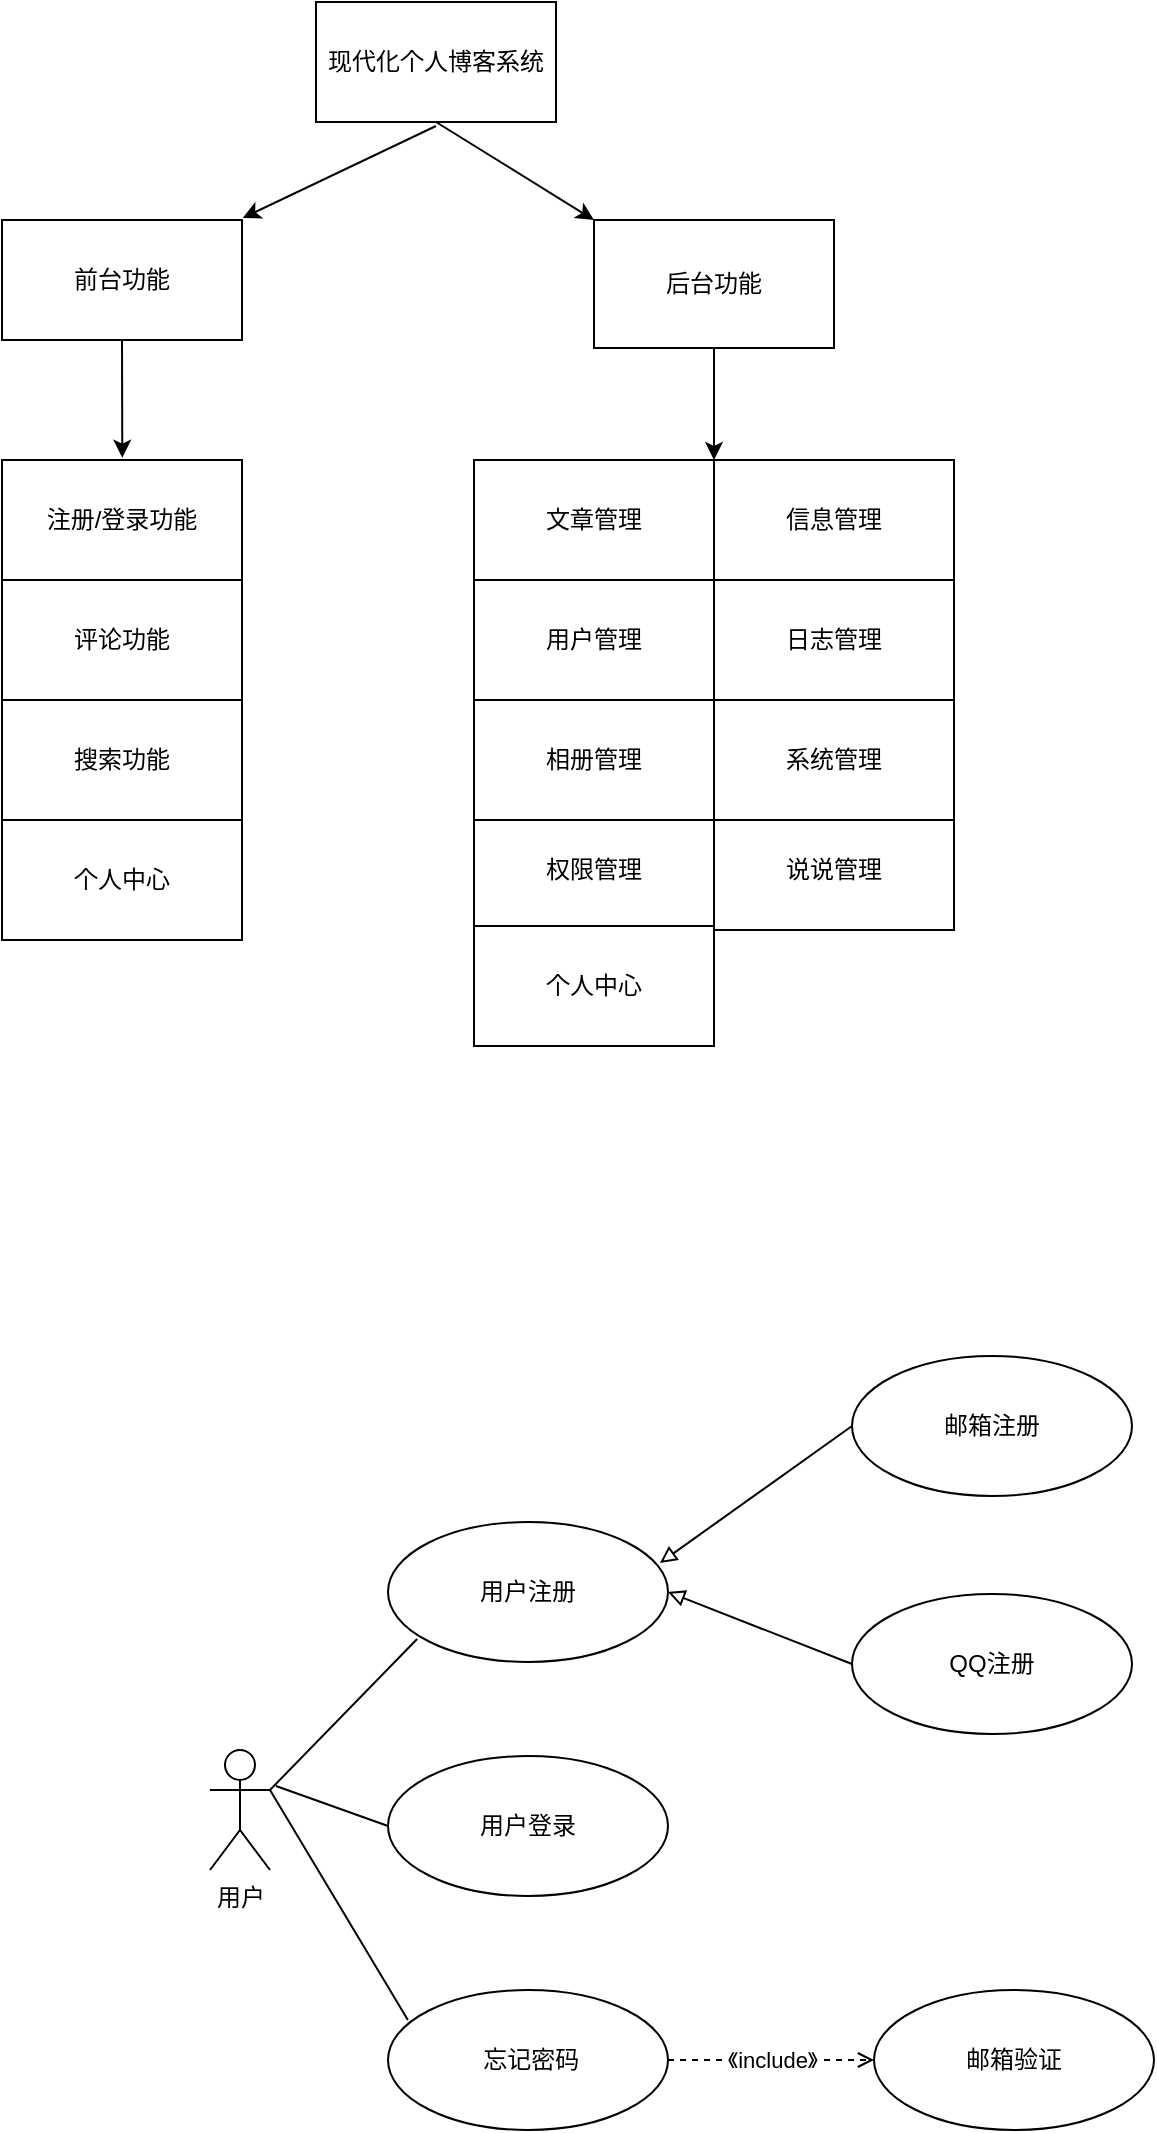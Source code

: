 <mxfile version="20.8.16" type="github">
  <diagram name="第 1 页" id="tcAbBRKtCdk9tv5Sla7W">
    <mxGraphModel dx="1334" dy="504" grid="0" gridSize="10" guides="1" tooltips="1" connect="1" arrows="1" fold="1" page="0" pageScale="1" pageWidth="827" pageHeight="1169" math="0" shadow="0">
      <root>
        <mxCell id="0" />
        <mxCell id="1" parent="0" />
        <mxCell id="XHuG99Wfo-pQkB8bLvte-31" style="rounded=0;orthogonalLoop=1;jettySize=auto;html=1;startArrow=none;startFill=0;" edge="1" parent="1">
          <mxGeometry relative="1" as="geometry">
            <mxPoint x="73.35" y="324.0" as="targetPoint" />
            <mxPoint x="170" y="278" as="sourcePoint" />
          </mxGeometry>
        </mxCell>
        <mxCell id="XHuG99Wfo-pQkB8bLvte-33" style="rounded=0;orthogonalLoop=1;jettySize=auto;html=1;exitX=0.5;exitY=0;exitDx=0;exitDy=0;entryX=1;entryY=1;entryDx=0;entryDy=0;" edge="1" parent="1" source="XHuG99Wfo-pQkB8bLvte-1" target="XHuG99Wfo-pQkB8bLvte-17">
          <mxGeometry relative="1" as="geometry" />
        </mxCell>
        <mxCell id="XHuG99Wfo-pQkB8bLvte-1" value="现代化个人博客系统" style="rounded=0;whiteSpace=wrap;html=1;direction=west;" vertex="1" parent="1">
          <mxGeometry x="110" y="216" width="120" height="60" as="geometry" />
        </mxCell>
        <mxCell id="XHuG99Wfo-pQkB8bLvte-4" value="评论功能" style="rounded=0;whiteSpace=wrap;html=1;" vertex="1" parent="1">
          <mxGeometry x="-47" y="505" width="120" height="60" as="geometry" />
        </mxCell>
        <mxCell id="XHuG99Wfo-pQkB8bLvte-5" value="文章管理" style="rounded=0;whiteSpace=wrap;html=1;flipH=1;flipV=0;" vertex="1" parent="1">
          <mxGeometry x="189" y="445" width="120" height="60" as="geometry" />
        </mxCell>
        <mxCell id="XHuG99Wfo-pQkB8bLvte-6" value="信息管理" style="rounded=0;whiteSpace=wrap;html=1;flipH=1;flipV=0;" vertex="1" parent="1">
          <mxGeometry x="309" y="445" width="120" height="60" as="geometry" />
        </mxCell>
        <mxCell id="XHuG99Wfo-pQkB8bLvte-7" value="说说管理" style="rounded=0;whiteSpace=wrap;html=1;flipH=1;flipV=0;" vertex="1" parent="1">
          <mxGeometry x="309" y="620" width="120" height="60" as="geometry" />
        </mxCell>
        <mxCell id="XHuG99Wfo-pQkB8bLvte-9" value="用户管理" style="rounded=0;whiteSpace=wrap;html=1;flipH=1;flipV=0;" vertex="1" parent="1">
          <mxGeometry x="189" y="505" width="120" height="60" as="geometry" />
        </mxCell>
        <mxCell id="XHuG99Wfo-pQkB8bLvte-10" value="日志管理" style="rounded=0;whiteSpace=wrap;html=1;flipH=1;flipV=0;" vertex="1" parent="1">
          <mxGeometry x="309" y="505" width="120" height="60" as="geometry" />
        </mxCell>
        <mxCell id="XHuG99Wfo-pQkB8bLvte-11" value="权限管理" style="rounded=0;whiteSpace=wrap;html=1;flipH=1;flipV=0;" vertex="1" parent="1">
          <mxGeometry x="189" y="620" width="120" height="60" as="geometry" />
        </mxCell>
        <mxCell id="XHuG99Wfo-pQkB8bLvte-13" value="相册管理" style="rounded=0;whiteSpace=wrap;html=1;flipH=1;flipV=0;" vertex="1" parent="1">
          <mxGeometry x="189" y="565" width="120" height="60" as="geometry" />
        </mxCell>
        <mxCell id="XHuG99Wfo-pQkB8bLvte-14" value="系统管理" style="rounded=0;whiteSpace=wrap;html=1;flipH=1;flipV=0;" vertex="1" parent="1">
          <mxGeometry x="309" y="565" width="120" height="60" as="geometry" />
        </mxCell>
        <mxCell id="XHuG99Wfo-pQkB8bLvte-15" value="搜索功能" style="rounded=0;whiteSpace=wrap;html=1;" vertex="1" parent="1">
          <mxGeometry x="-47" y="565" width="120" height="60" as="geometry" />
        </mxCell>
        <mxCell id="XHuG99Wfo-pQkB8bLvte-34" style="edgeStyle=none;rounded=0;orthogonalLoop=1;jettySize=auto;html=1;exitX=0.5;exitY=0;exitDx=0;exitDy=0;startArrow=none;startFill=0;" edge="1" parent="1" source="XHuG99Wfo-pQkB8bLvte-16">
          <mxGeometry relative="1" as="geometry">
            <mxPoint x="13.143" y="443.857" as="targetPoint" />
          </mxGeometry>
        </mxCell>
        <mxCell id="XHuG99Wfo-pQkB8bLvte-16" value="前台功能" style="rounded=0;whiteSpace=wrap;html=1;direction=west;" vertex="1" parent="1">
          <mxGeometry x="-47" y="325" width="120" height="60" as="geometry" />
        </mxCell>
        <mxCell id="XHuG99Wfo-pQkB8bLvte-35" style="edgeStyle=none;rounded=0;orthogonalLoop=1;jettySize=auto;html=1;entryX=0;entryY=0;entryDx=0;entryDy=0;startArrow=none;startFill=0;" edge="1" parent="1" source="XHuG99Wfo-pQkB8bLvte-17" target="XHuG99Wfo-pQkB8bLvte-6">
          <mxGeometry relative="1" as="geometry" />
        </mxCell>
        <mxCell id="XHuG99Wfo-pQkB8bLvte-17" value="后台功能" style="rounded=0;whiteSpace=wrap;html=1;direction=west;" vertex="1" parent="1">
          <mxGeometry x="249" y="325" width="120" height="64" as="geometry" />
        </mxCell>
        <mxCell id="XHuG99Wfo-pQkB8bLvte-26" value="注册/登录功能" style="rounded=0;whiteSpace=wrap;html=1;" vertex="1" parent="1">
          <mxGeometry x="-47" y="445" width="120" height="60" as="geometry" />
        </mxCell>
        <mxCell id="XHuG99Wfo-pQkB8bLvte-36" value="个人中心" style="rounded=0;whiteSpace=wrap;html=1;" vertex="1" parent="1">
          <mxGeometry x="189" y="678" width="120" height="60" as="geometry" />
        </mxCell>
        <mxCell id="XHuG99Wfo-pQkB8bLvte-45" style="edgeStyle=none;rounded=0;orthogonalLoop=1;jettySize=auto;html=1;exitX=1;exitY=0.333;exitDx=0;exitDy=0;exitPerimeter=0;entryX=0.104;entryY=0.836;entryDx=0;entryDy=0;entryPerimeter=0;startArrow=none;startFill=0;strokeColor=default;endArrow=none;endFill=0;" edge="1" parent="1" source="XHuG99Wfo-pQkB8bLvte-38" target="XHuG99Wfo-pQkB8bLvte-39">
          <mxGeometry relative="1" as="geometry" />
        </mxCell>
        <mxCell id="XHuG99Wfo-pQkB8bLvte-46" style="edgeStyle=none;rounded=0;orthogonalLoop=1;jettySize=auto;html=1;entryX=0;entryY=0.5;entryDx=0;entryDy=0;strokeColor=default;startArrow=none;startFill=0;endArrow=none;endFill=0;" edge="1" parent="1" target="XHuG99Wfo-pQkB8bLvte-40">
          <mxGeometry relative="1" as="geometry">
            <mxPoint x="90" y="1108" as="sourcePoint" />
          </mxGeometry>
        </mxCell>
        <mxCell id="XHuG99Wfo-pQkB8bLvte-47" style="edgeStyle=none;rounded=0;orthogonalLoop=1;jettySize=auto;html=1;exitX=1;exitY=0.333;exitDx=0;exitDy=0;exitPerimeter=0;entryX=0.071;entryY=0.214;entryDx=0;entryDy=0;entryPerimeter=0;strokeColor=default;startArrow=none;startFill=0;endArrow=none;endFill=0;" edge="1" parent="1" source="XHuG99Wfo-pQkB8bLvte-38" target="XHuG99Wfo-pQkB8bLvte-42">
          <mxGeometry relative="1" as="geometry" />
        </mxCell>
        <mxCell id="XHuG99Wfo-pQkB8bLvte-38" value="用户" style="shape=umlActor;verticalLabelPosition=bottom;verticalAlign=top;html=1;" vertex="1" parent="1">
          <mxGeometry x="57" y="1090" width="30" height="60" as="geometry" />
        </mxCell>
        <mxCell id="XHuG99Wfo-pQkB8bLvte-39" value="用户注册" style="ellipse;whiteSpace=wrap;html=1;" vertex="1" parent="1">
          <mxGeometry x="146" y="976" width="140" height="70" as="geometry" />
        </mxCell>
        <mxCell id="XHuG99Wfo-pQkB8bLvte-40" value="用户登录&lt;br&gt;" style="ellipse;whiteSpace=wrap;html=1;" vertex="1" parent="1">
          <mxGeometry x="146" y="1093" width="140" height="70" as="geometry" />
        </mxCell>
        <mxCell id="XHuG99Wfo-pQkB8bLvte-55" value="《include》" style="edgeStyle=none;rounded=0;orthogonalLoop=1;jettySize=auto;html=1;exitX=1;exitY=0.5;exitDx=0;exitDy=0;entryX=0;entryY=0.5;entryDx=0;entryDy=0;strokeColor=default;startArrow=none;startFill=0;endArrow=open;endFill=0;dashed=1;" edge="1" parent="1" source="XHuG99Wfo-pQkB8bLvte-42" target="XHuG99Wfo-pQkB8bLvte-50">
          <mxGeometry relative="1" as="geometry" />
        </mxCell>
        <mxCell id="XHuG99Wfo-pQkB8bLvte-42" value="&amp;nbsp;忘记密码" style="ellipse;whiteSpace=wrap;html=1;" vertex="1" parent="1">
          <mxGeometry x="146" y="1210" width="140" height="70" as="geometry" />
        </mxCell>
        <mxCell id="XHuG99Wfo-pQkB8bLvte-53" style="edgeStyle=none;rounded=0;orthogonalLoop=1;jettySize=auto;html=1;exitX=0;exitY=0.5;exitDx=0;exitDy=0;entryX=0.971;entryY=0.293;entryDx=0;entryDy=0;entryPerimeter=0;strokeColor=default;startArrow=none;startFill=0;endArrow=block;endFill=0;" edge="1" parent="1" source="XHuG99Wfo-pQkB8bLvte-48" target="XHuG99Wfo-pQkB8bLvte-39">
          <mxGeometry relative="1" as="geometry" />
        </mxCell>
        <mxCell id="XHuG99Wfo-pQkB8bLvte-48" value="邮箱注册" style="ellipse;whiteSpace=wrap;html=1;" vertex="1" parent="1">
          <mxGeometry x="378" y="893" width="140" height="70" as="geometry" />
        </mxCell>
        <mxCell id="XHuG99Wfo-pQkB8bLvte-54" style="edgeStyle=none;rounded=0;orthogonalLoop=1;jettySize=auto;html=1;exitX=0;exitY=0.5;exitDx=0;exitDy=0;entryX=1;entryY=0.5;entryDx=0;entryDy=0;strokeColor=default;startArrow=none;startFill=0;endArrow=block;endFill=0;" edge="1" parent="1" source="XHuG99Wfo-pQkB8bLvte-49" target="XHuG99Wfo-pQkB8bLvte-39">
          <mxGeometry relative="1" as="geometry" />
        </mxCell>
        <mxCell id="XHuG99Wfo-pQkB8bLvte-49" value="QQ注册" style="ellipse;whiteSpace=wrap;html=1;" vertex="1" parent="1">
          <mxGeometry x="378" y="1012" width="140" height="70" as="geometry" />
        </mxCell>
        <mxCell id="XHuG99Wfo-pQkB8bLvte-50" value="邮箱验证" style="ellipse;whiteSpace=wrap;html=1;" vertex="1" parent="1">
          <mxGeometry x="389" y="1210" width="140" height="70" as="geometry" />
        </mxCell>
        <mxCell id="XHuG99Wfo-pQkB8bLvte-56" value="个人中心" style="rounded=0;whiteSpace=wrap;html=1;" vertex="1" parent="1">
          <mxGeometry x="-47" y="625" width="120" height="60" as="geometry" />
        </mxCell>
      </root>
    </mxGraphModel>
  </diagram>
</mxfile>
